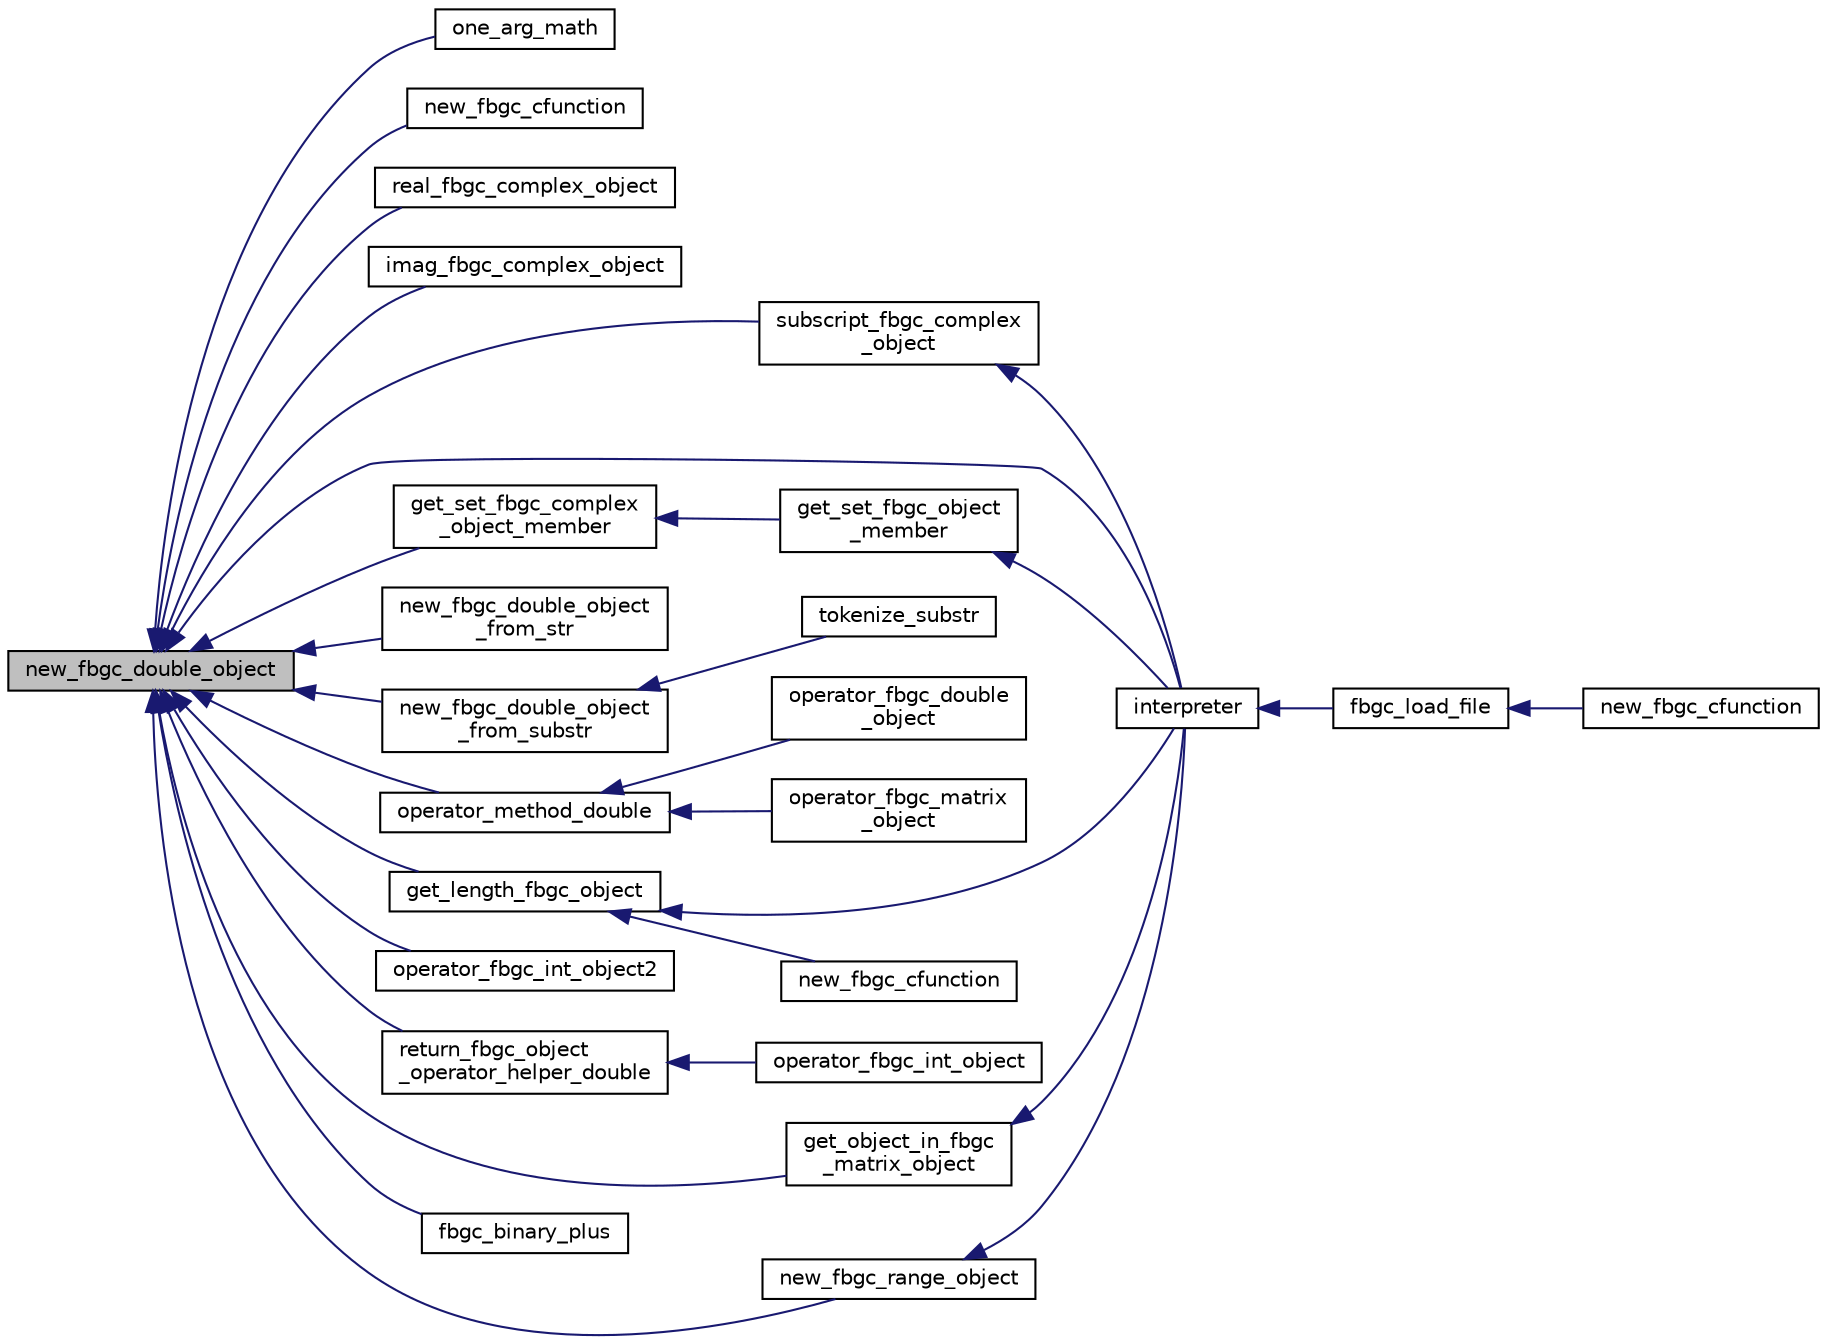 digraph "new_fbgc_double_object"
{
  edge [fontname="Helvetica",fontsize="10",labelfontname="Helvetica",labelfontsize="10"];
  node [fontname="Helvetica",fontsize="10",shape=record];
  rankdir="LR";
  Node5 [label="new_fbgc_double_object",height=0.2,width=0.4,color="black", fillcolor="grey75", style="filled", fontcolor="black"];
  Node5 -> Node6 [dir="back",color="midnightblue",fontsize="10",style="solid",fontname="Helvetica"];
  Node6 [label="one_arg_math",height=0.2,width=0.4,color="black", fillcolor="white", style="filled",URL="$fbgc__math_8c.html#aa6e10b1ad6ff2f812aec975bf195c447"];
  Node5 -> Node7 [dir="back",color="midnightblue",fontsize="10",style="solid",fontname="Helvetica"];
  Node7 [label="new_fbgc_cfunction",height=0.2,width=0.4,color="black", fillcolor="white", style="filled",URL="$fbgc__math_8c.html#a9eb1700a5bd425c10311d25a941c3f38"];
  Node5 -> Node8 [dir="back",color="midnightblue",fontsize="10",style="solid",fontname="Helvetica"];
  Node8 [label="real_fbgc_complex_object",height=0.2,width=0.4,color="black", fillcolor="white", style="filled",URL="$complex__object_8h.html#ae11eac3443df1abc85d5219a8e23e70c"];
  Node5 -> Node9 [dir="back",color="midnightblue",fontsize="10",style="solid",fontname="Helvetica"];
  Node9 [label="imag_fbgc_complex_object",height=0.2,width=0.4,color="black", fillcolor="white", style="filled",URL="$complex__object_8h.html#a15a5eee37684c89695fcd8d470b7150e"];
  Node5 -> Node10 [dir="back",color="midnightblue",fontsize="10",style="solid",fontname="Helvetica"];
  Node10 [label="subscript_fbgc_complex\l_object",height=0.2,width=0.4,color="black", fillcolor="white", style="filled",URL="$complex__object_8h.html#a35a6de78c0508d9a546bdc03b4005380"];
  Node10 -> Node11 [dir="back",color="midnightblue",fontsize="10",style="solid",fontname="Helvetica"];
  Node11 [label="interpreter",height=0.2,width=0.4,color="black", fillcolor="white", style="filled",URL="$interpreter_8h.html#acb0454b55a53dfb587644f66848a0646"];
  Node11 -> Node12 [dir="back",color="midnightblue",fontsize="10",style="solid",fontname="Helvetica"];
  Node12 [label="fbgc_load_file",height=0.2,width=0.4,color="black", fillcolor="white", style="filled",URL="$fbgc_8h.html#a2aeeff0403205e54bd0dd187e4337b4a"];
  Node12 -> Node13 [dir="back",color="midnightblue",fontsize="10",style="solid",fontname="Helvetica"];
  Node13 [label="new_fbgc_cfunction",height=0.2,width=0.4,color="black", fillcolor="white", style="filled",URL="$fbgc__stl_8c.html#a23883ffe16d0cfdc1f70f3c31b650d2c"];
  Node5 -> Node14 [dir="back",color="midnightblue",fontsize="10",style="solid",fontname="Helvetica"];
  Node14 [label="get_set_fbgc_complex\l_object_member",height=0.2,width=0.4,color="black", fillcolor="white", style="filled",URL="$complex__object_8h.html#ac8bdb069f27acd1aa7143ed97fa21e7c"];
  Node14 -> Node15 [dir="back",color="midnightblue",fontsize="10",style="solid",fontname="Helvetica"];
  Node15 [label="get_set_fbgc_object\l_member",height=0.2,width=0.4,color="black", fillcolor="white", style="filled",URL="$fbgc__object_8h.html#a6b179b77e73ea2031e250652bb83c1cf"];
  Node15 -> Node11 [dir="back",color="midnightblue",fontsize="10",style="solid",fontname="Helvetica"];
  Node5 -> Node16 [dir="back",color="midnightblue",fontsize="10",style="solid",fontname="Helvetica"];
  Node16 [label="new_fbgc_double_object\l_from_str",height=0.2,width=0.4,color="black", fillcolor="white", style="filled",URL="$double__object_8h.html#a0d68517888c5189911c0928b7545f85d"];
  Node5 -> Node17 [dir="back",color="midnightblue",fontsize="10",style="solid",fontname="Helvetica"];
  Node17 [label="new_fbgc_double_object\l_from_substr",height=0.2,width=0.4,color="black", fillcolor="white", style="filled",URL="$double__object_8h.html#a5aea10e1753a8a1fec5a3daafadc6631"];
  Node17 -> Node18 [dir="back",color="midnightblue",fontsize="10",style="solid",fontname="Helvetica"];
  Node18 [label="tokenize_substr",height=0.2,width=0.4,color="black", fillcolor="white", style="filled",URL="$relexer_8h.html#a173504636bdf2201eace271622e131f8"];
  Node5 -> Node19 [dir="back",color="midnightblue",fontsize="10",style="solid",fontname="Helvetica"];
  Node19 [label="operator_method_double",height=0.2,width=0.4,color="black", fillcolor="white", style="filled",URL="$double__object_8h.html#abd7f87cb107e4d0efeeae23da4a65411"];
  Node19 -> Node20 [dir="back",color="midnightblue",fontsize="10",style="solid",fontname="Helvetica"];
  Node20 [label="operator_fbgc_double\l_object",height=0.2,width=0.4,color="black", fillcolor="white", style="filled",URL="$double__object_8h.html#aacdf91fc9bcc30dd3fc4213e6cc7f8aa"];
  Node19 -> Node21 [dir="back",color="midnightblue",fontsize="10",style="solid",fontname="Helvetica"];
  Node21 [label="operator_fbgc_matrix\l_object",height=0.2,width=0.4,color="black", fillcolor="white", style="filled",URL="$matrix__object_8h.html#acd9358a8cf3ef246db381503466b8c0e"];
  Node5 -> Node22 [dir="back",color="midnightblue",fontsize="10",style="solid",fontname="Helvetica"];
  Node22 [label="get_length_fbgc_object",height=0.2,width=0.4,color="black", fillcolor="white", style="filled",URL="$fbgc__object_8h.html#aeec13cdc2fafc31865faab1b7e6585d7"];
  Node22 -> Node23 [dir="back",color="midnightblue",fontsize="10",style="solid",fontname="Helvetica"];
  Node23 [label="new_fbgc_cfunction",height=0.2,width=0.4,color="black", fillcolor="white", style="filled",URL="$fbgc__stl_8c.html#ad8859fb76d98ebb31eb2f31d047eec3e"];
  Node22 -> Node11 [dir="back",color="midnightblue",fontsize="10",style="solid",fontname="Helvetica"];
  Node5 -> Node24 [dir="back",color="midnightblue",fontsize="10",style="solid",fontname="Helvetica"];
  Node24 [label="operator_fbgc_int_object2",height=0.2,width=0.4,color="black", fillcolor="white", style="filled",URL="$int__object_8h.html#a96cf7752e14614d08901c014326c785c"];
  Node5 -> Node25 [dir="back",color="midnightblue",fontsize="10",style="solid",fontname="Helvetica"];
  Node25 [label="return_fbgc_object\l_operator_helper_double",height=0.2,width=0.4,color="black", fillcolor="white", style="filled",URL="$int__object_8h.html#a277dca705625a0e09cfe779134f29779"];
  Node25 -> Node26 [dir="back",color="midnightblue",fontsize="10",style="solid",fontname="Helvetica"];
  Node26 [label="operator_fbgc_int_object",height=0.2,width=0.4,color="black", fillcolor="white", style="filled",URL="$int__object_8h.html#a1eaef0ba2306fe6283a5ad8cf39a252f"];
  Node5 -> Node11 [dir="back",color="midnightblue",fontsize="10",style="solid",fontname="Helvetica"];
  Node5 -> Node27 [dir="back",color="midnightblue",fontsize="10",style="solid",fontname="Helvetica"];
  Node27 [label="get_object_in_fbgc\l_matrix_object",height=0.2,width=0.4,color="black", fillcolor="white", style="filled",URL="$matrix__object_8h.html#a92e7b77821f11133fa4d72341d1d29c7"];
  Node27 -> Node11 [dir="back",color="midnightblue",fontsize="10",style="solid",fontname="Helvetica"];
  Node5 -> Node28 [dir="back",color="midnightblue",fontsize="10",style="solid",fontname="Helvetica"];
  Node28 [label="fbgc_binary_plus",height=0.2,width=0.4,color="black", fillcolor="white", style="filled",URL="$operator_8c.html#a6bd1f5d0c41fcd41ffd0783a0a7b3bac"];
  Node5 -> Node29 [dir="back",color="midnightblue",fontsize="10",style="solid",fontname="Helvetica"];
  Node29 [label="new_fbgc_range_object",height=0.2,width=0.4,color="black", fillcolor="white", style="filled",URL="$range__object_8h.html#a1277a78796cbce063e7a051a68435fc4"];
  Node29 -> Node11 [dir="back",color="midnightblue",fontsize="10",style="solid",fontname="Helvetica"];
}
